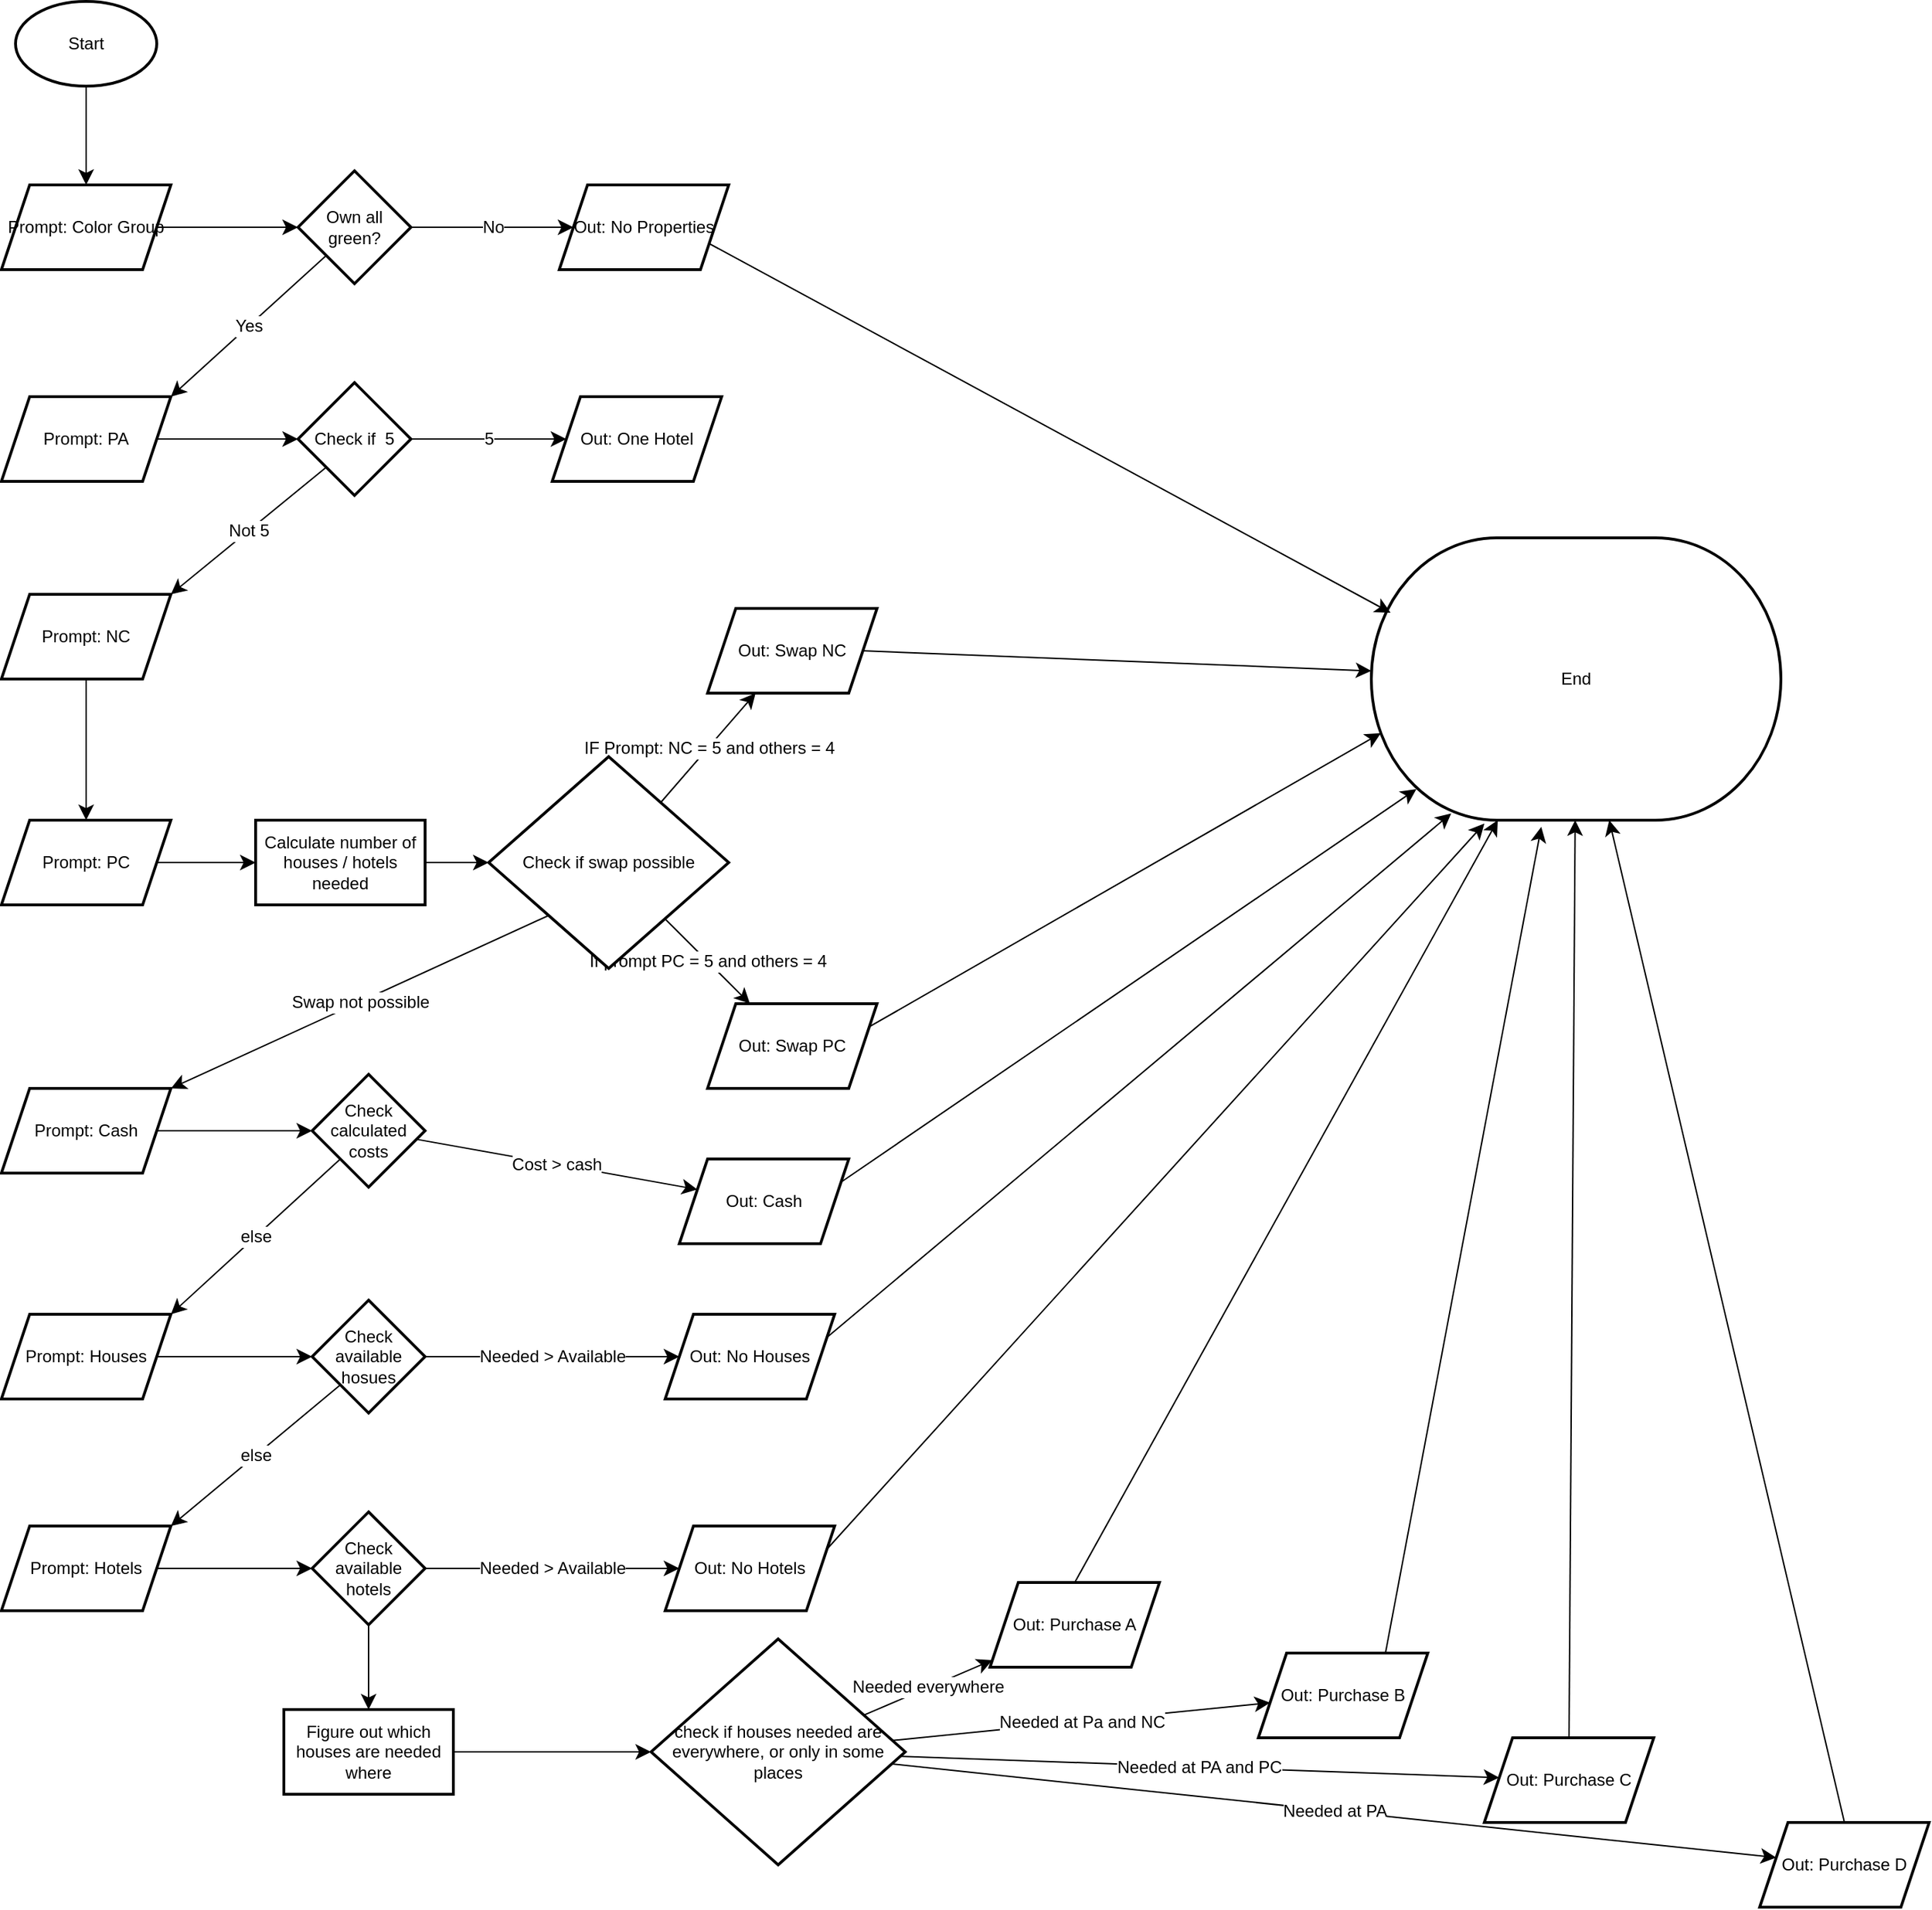 <mxfile version="24.3.1" type="github">
  <diagram name="Page-1" id="T0OKX21jtlpELvZYwZ1H">
    <mxGraphModel dx="1727" dy="1787" grid="1" gridSize="10" guides="1" tooltips="1" connect="1" arrows="1" fold="1" page="1" pageScale="1" pageWidth="850" pageHeight="1100" math="0" shadow="0">
      <root>
        <mxCell id="0" />
        <mxCell id="1" parent="0" />
        <mxCell id="TiYCmkccxlJQoVetogw1-85" style="edgeStyle=none;curved=1;rounded=0;orthogonalLoop=1;jettySize=auto;html=1;exitX=0.5;exitY=1;exitDx=0;exitDy=0;exitPerimeter=0;entryX=0.5;entryY=0;entryDx=0;entryDy=0;fontSize=12;startSize=8;endSize=8;" edge="1" parent="1" source="TiYCmkccxlJQoVetogw1-2" target="TiYCmkccxlJQoVetogw1-81">
          <mxGeometry relative="1" as="geometry" />
        </mxCell>
        <mxCell id="TiYCmkccxlJQoVetogw1-2" value="Start" style="strokeWidth=2;html=1;shape=mxgraph.flowchart.start_1;whiteSpace=wrap;" vertex="1" parent="1">
          <mxGeometry x="40" y="20" width="100" height="60" as="geometry" />
        </mxCell>
        <mxCell id="TiYCmkccxlJQoVetogw1-92" value="" style="edgeStyle=none;curved=1;rounded=0;orthogonalLoop=1;jettySize=auto;html=1;fontSize=12;startSize=8;endSize=8;" edge="1" parent="1" source="TiYCmkccxlJQoVetogw1-51" target="TiYCmkccxlJQoVetogw1-91">
          <mxGeometry relative="1" as="geometry" />
        </mxCell>
        <mxCell id="TiYCmkccxlJQoVetogw1-51" value="Prompt: PC" style="shape=parallelogram;perimeter=parallelogramPerimeter;whiteSpace=wrap;html=1;fixedSize=1;strokeWidth=2;" vertex="1" parent="1">
          <mxGeometry x="30" y="600" width="120" height="60" as="geometry" />
        </mxCell>
        <mxCell id="TiYCmkccxlJQoVetogw1-89" style="edgeStyle=none;curved=1;rounded=0;orthogonalLoop=1;jettySize=auto;html=1;exitX=0.5;exitY=1;exitDx=0;exitDy=0;entryX=0.5;entryY=0;entryDx=0;entryDy=0;fontSize=12;startSize=8;endSize=8;" edge="1" parent="1" source="TiYCmkccxlJQoVetogw1-53" target="TiYCmkccxlJQoVetogw1-51">
          <mxGeometry relative="1" as="geometry" />
        </mxCell>
        <mxCell id="TiYCmkccxlJQoVetogw1-53" value="Prompt: NC" style="shape=parallelogram;perimeter=parallelogramPerimeter;whiteSpace=wrap;html=1;fixedSize=1;strokeWidth=2;" vertex="1" parent="1">
          <mxGeometry x="30" y="440" width="120" height="60" as="geometry" />
        </mxCell>
        <mxCell id="TiYCmkccxlJQoVetogw1-76" value="" style="edgeStyle=none;curved=1;rounded=0;orthogonalLoop=1;jettySize=auto;html=1;fontSize=12;startSize=8;endSize=8;" edge="1" parent="1" source="TiYCmkccxlJQoVetogw1-55" target="TiYCmkccxlJQoVetogw1-75">
          <mxGeometry relative="1" as="geometry" />
        </mxCell>
        <mxCell id="TiYCmkccxlJQoVetogw1-55" value="Prompt: PA" style="shape=parallelogram;perimeter=parallelogramPerimeter;whiteSpace=wrap;html=1;fixedSize=1;strokeWidth=2;" vertex="1" parent="1">
          <mxGeometry x="30" y="300" width="120" height="60" as="geometry" />
        </mxCell>
        <mxCell id="TiYCmkccxlJQoVetogw1-104" value="" style="edgeStyle=none;curved=1;rounded=0;orthogonalLoop=1;jettySize=auto;html=1;fontSize=12;startSize=8;endSize=8;" edge="1" parent="1" source="TiYCmkccxlJQoVetogw1-57" target="TiYCmkccxlJQoVetogw1-103">
          <mxGeometry relative="1" as="geometry" />
        </mxCell>
        <mxCell id="TiYCmkccxlJQoVetogw1-57" value="Prompt: Cash" style="shape=parallelogram;perimeter=parallelogramPerimeter;whiteSpace=wrap;html=1;fixedSize=1;strokeWidth=2;" vertex="1" parent="1">
          <mxGeometry x="30" y="790" width="120" height="60" as="geometry" />
        </mxCell>
        <mxCell id="TiYCmkccxlJQoVetogw1-109" value="" style="edgeStyle=none;curved=1;rounded=0;orthogonalLoop=1;jettySize=auto;html=1;fontSize=12;startSize=8;endSize=8;" edge="1" parent="1" source="TiYCmkccxlJQoVetogw1-59" target="TiYCmkccxlJQoVetogw1-108">
          <mxGeometry relative="1" as="geometry" />
        </mxCell>
        <mxCell id="TiYCmkccxlJQoVetogw1-59" value="Prompt: Houses" style="shape=parallelogram;perimeter=parallelogramPerimeter;whiteSpace=wrap;html=1;fixedSize=1;strokeWidth=2;" vertex="1" parent="1">
          <mxGeometry x="30" y="950" width="120" height="60" as="geometry" />
        </mxCell>
        <mxCell id="TiYCmkccxlJQoVetogw1-116" style="edgeStyle=none;curved=1;rounded=0;orthogonalLoop=1;jettySize=auto;html=1;exitX=1;exitY=0.5;exitDx=0;exitDy=0;entryX=0;entryY=0.5;entryDx=0;entryDy=0;fontSize=12;startSize=8;endSize=8;" edge="1" parent="1" source="TiYCmkccxlJQoVetogw1-61" target="TiYCmkccxlJQoVetogw1-113">
          <mxGeometry relative="1" as="geometry" />
        </mxCell>
        <mxCell id="TiYCmkccxlJQoVetogw1-61" value="Prompt: Hotels" style="shape=parallelogram;perimeter=parallelogramPerimeter;whiteSpace=wrap;html=1;fixedSize=1;strokeWidth=2;" vertex="1" parent="1">
          <mxGeometry x="30" y="1100" width="120" height="60" as="geometry" />
        </mxCell>
        <mxCell id="TiYCmkccxlJQoVetogw1-79" value="5" style="edgeStyle=none;curved=1;rounded=0;orthogonalLoop=1;jettySize=auto;html=1;fontSize=12;startSize=8;endSize=8;" edge="1" parent="1" source="TiYCmkccxlJQoVetogw1-75" target="TiYCmkccxlJQoVetogw1-78">
          <mxGeometry relative="1" as="geometry" />
        </mxCell>
        <mxCell id="TiYCmkccxlJQoVetogw1-88" value="Not 5" style="edgeStyle=none;curved=1;rounded=0;orthogonalLoop=1;jettySize=auto;html=1;exitX=0;exitY=1;exitDx=0;exitDy=0;entryX=1;entryY=0;entryDx=0;entryDy=0;fontSize=12;startSize=8;endSize=8;" edge="1" parent="1" source="TiYCmkccxlJQoVetogw1-75" target="TiYCmkccxlJQoVetogw1-53">
          <mxGeometry relative="1" as="geometry" />
        </mxCell>
        <mxCell id="TiYCmkccxlJQoVetogw1-75" value="Check if&amp;nbsp; 5" style="rhombus;whiteSpace=wrap;html=1;strokeWidth=2;" vertex="1" parent="1">
          <mxGeometry x="240" y="290" width="80" height="80" as="geometry" />
        </mxCell>
        <mxCell id="TiYCmkccxlJQoVetogw1-78" value="Out: One Hotel" style="shape=parallelogram;perimeter=parallelogramPerimeter;whiteSpace=wrap;html=1;fixedSize=1;strokeWidth=2;" vertex="1" parent="1">
          <mxGeometry x="420" y="300" width="120" height="60" as="geometry" />
        </mxCell>
        <mxCell id="TiYCmkccxlJQoVetogw1-80" value="" style="edgeStyle=none;curved=1;rounded=0;orthogonalLoop=1;jettySize=auto;html=1;fontSize=12;startSize=8;endSize=8;" edge="1" parent="1" source="TiYCmkccxlJQoVetogw1-81" target="TiYCmkccxlJQoVetogw1-83">
          <mxGeometry relative="1" as="geometry" />
        </mxCell>
        <mxCell id="TiYCmkccxlJQoVetogw1-81" value="Prompt: Color Group" style="shape=parallelogram;perimeter=parallelogramPerimeter;whiteSpace=wrap;html=1;fixedSize=1;strokeWidth=2;" vertex="1" parent="1">
          <mxGeometry x="30" y="150" width="120" height="60" as="geometry" />
        </mxCell>
        <mxCell id="TiYCmkccxlJQoVetogw1-82" value="No" style="edgeStyle=none;curved=1;rounded=0;orthogonalLoop=1;jettySize=auto;html=1;fontSize=12;startSize=8;endSize=8;" edge="1" parent="1" source="TiYCmkccxlJQoVetogw1-83" target="TiYCmkccxlJQoVetogw1-84">
          <mxGeometry relative="1" as="geometry" />
        </mxCell>
        <mxCell id="TiYCmkccxlJQoVetogw1-87" value="Yes" style="edgeStyle=none;curved=1;rounded=0;orthogonalLoop=1;jettySize=auto;html=1;exitX=0;exitY=1;exitDx=0;exitDy=0;entryX=1;entryY=0;entryDx=0;entryDy=0;fontSize=12;startSize=8;endSize=8;" edge="1" parent="1" source="TiYCmkccxlJQoVetogw1-83" target="TiYCmkccxlJQoVetogw1-55">
          <mxGeometry relative="1" as="geometry" />
        </mxCell>
        <mxCell id="TiYCmkccxlJQoVetogw1-83" value="Own all green?" style="rhombus;whiteSpace=wrap;html=1;strokeWidth=2;" vertex="1" parent="1">
          <mxGeometry x="240" y="140" width="80" height="80" as="geometry" />
        </mxCell>
        <mxCell id="TiYCmkccxlJQoVetogw1-84" value="Out: No Properties" style="shape=parallelogram;perimeter=parallelogramPerimeter;whiteSpace=wrap;html=1;fixedSize=1;strokeWidth=2;" vertex="1" parent="1">
          <mxGeometry x="425" y="150" width="120" height="60" as="geometry" />
        </mxCell>
        <mxCell id="TiYCmkccxlJQoVetogw1-96" value="" style="edgeStyle=none;curved=1;rounded=0;orthogonalLoop=1;jettySize=auto;html=1;fontSize=12;startSize=8;endSize=8;" edge="1" parent="1" source="TiYCmkccxlJQoVetogw1-91" target="TiYCmkccxlJQoVetogw1-95">
          <mxGeometry relative="1" as="geometry" />
        </mxCell>
        <mxCell id="TiYCmkccxlJQoVetogw1-91" value="Calculate number of houses / hotels needed" style="whiteSpace=wrap;html=1;strokeWidth=2;" vertex="1" parent="1">
          <mxGeometry x="210" y="600" width="120" height="60" as="geometry" />
        </mxCell>
        <mxCell id="TiYCmkccxlJQoVetogw1-98" value="IF Prompt: NC = 5 and others = 4" style="edgeStyle=none;curved=1;rounded=0;orthogonalLoop=1;jettySize=auto;html=1;fontSize=12;startSize=8;endSize=8;" edge="1" parent="1" source="TiYCmkccxlJQoVetogw1-95" target="TiYCmkccxlJQoVetogw1-97">
          <mxGeometry relative="1" as="geometry" />
        </mxCell>
        <mxCell id="TiYCmkccxlJQoVetogw1-99" value="Swap not possible" style="edgeStyle=none;curved=1;rounded=0;orthogonalLoop=1;jettySize=auto;html=1;exitX=0;exitY=1;exitDx=0;exitDy=0;entryX=1;entryY=0;entryDx=0;entryDy=0;fontSize=12;startSize=8;endSize=8;" edge="1" parent="1" source="TiYCmkccxlJQoVetogw1-95" target="TiYCmkccxlJQoVetogw1-57">
          <mxGeometry relative="1" as="geometry" />
        </mxCell>
        <mxCell id="TiYCmkccxlJQoVetogw1-101" value="If prompt PC = 5 and others = 4" style="edgeStyle=none;curved=1;rounded=0;orthogonalLoop=1;jettySize=auto;html=1;fontSize=12;startSize=8;endSize=8;" edge="1" parent="1" source="TiYCmkccxlJQoVetogw1-95" target="TiYCmkccxlJQoVetogw1-100">
          <mxGeometry relative="1" as="geometry" />
        </mxCell>
        <mxCell id="TiYCmkccxlJQoVetogw1-95" value="Check if swap possible" style="rhombus;whiteSpace=wrap;html=1;strokeWidth=2;" vertex="1" parent="1">
          <mxGeometry x="375" y="555" width="170" height="150" as="geometry" />
        </mxCell>
        <mxCell id="TiYCmkccxlJQoVetogw1-133" style="edgeStyle=none;curved=1;rounded=0;orthogonalLoop=1;jettySize=auto;html=1;exitX=1;exitY=0.5;exitDx=0;exitDy=0;fontSize=12;startSize=8;endSize=8;" edge="1" parent="1" source="TiYCmkccxlJQoVetogw1-97" target="TiYCmkccxlJQoVetogw1-131">
          <mxGeometry relative="1" as="geometry" />
        </mxCell>
        <mxCell id="TiYCmkccxlJQoVetogw1-97" value="Out: Swap NC" style="shape=parallelogram;perimeter=parallelogramPerimeter;whiteSpace=wrap;html=1;fixedSize=1;strokeWidth=2;" vertex="1" parent="1">
          <mxGeometry x="530" y="450" width="120" height="60" as="geometry" />
        </mxCell>
        <mxCell id="TiYCmkccxlJQoVetogw1-100" value="Out: Swap PC" style="shape=parallelogram;perimeter=parallelogramPerimeter;whiteSpace=wrap;html=1;fixedSize=1;strokeWidth=2;" vertex="1" parent="1">
          <mxGeometry x="530" y="730" width="120" height="60" as="geometry" />
        </mxCell>
        <mxCell id="TiYCmkccxlJQoVetogw1-106" value="Cost &amp;gt; cash" style="edgeStyle=none;curved=1;rounded=0;orthogonalLoop=1;jettySize=auto;html=1;fontSize=12;startSize=8;endSize=8;" edge="1" parent="1" source="TiYCmkccxlJQoVetogw1-103" target="TiYCmkccxlJQoVetogw1-105">
          <mxGeometry relative="1" as="geometry" />
        </mxCell>
        <mxCell id="TiYCmkccxlJQoVetogw1-107" value="else" style="edgeStyle=none;curved=1;rounded=0;orthogonalLoop=1;jettySize=auto;html=1;exitX=0;exitY=1;exitDx=0;exitDy=0;entryX=1;entryY=0;entryDx=0;entryDy=0;fontSize=12;startSize=8;endSize=8;" edge="1" parent="1" source="TiYCmkccxlJQoVetogw1-103" target="TiYCmkccxlJQoVetogw1-59">
          <mxGeometry relative="1" as="geometry" />
        </mxCell>
        <mxCell id="TiYCmkccxlJQoVetogw1-103" value="Check calculated costs" style="rhombus;whiteSpace=wrap;html=1;strokeWidth=2;" vertex="1" parent="1">
          <mxGeometry x="250" y="780" width="80" height="80" as="geometry" />
        </mxCell>
        <mxCell id="TiYCmkccxlJQoVetogw1-105" value="Out: Cash" style="shape=parallelogram;perimeter=parallelogramPerimeter;whiteSpace=wrap;html=1;fixedSize=1;strokeWidth=2;" vertex="1" parent="1">
          <mxGeometry x="510" y="840" width="120" height="60" as="geometry" />
        </mxCell>
        <mxCell id="TiYCmkccxlJQoVetogw1-111" value="Needed &amp;gt; Available" style="edgeStyle=none;curved=1;rounded=0;orthogonalLoop=1;jettySize=auto;html=1;fontSize=12;startSize=8;endSize=8;" edge="1" parent="1" source="TiYCmkccxlJQoVetogw1-108" target="TiYCmkccxlJQoVetogw1-110">
          <mxGeometry relative="1" as="geometry" />
        </mxCell>
        <mxCell id="TiYCmkccxlJQoVetogw1-112" value="else" style="edgeStyle=none;curved=1;rounded=0;orthogonalLoop=1;jettySize=auto;html=1;exitX=0;exitY=1;exitDx=0;exitDy=0;entryX=1;entryY=0;entryDx=0;entryDy=0;fontSize=12;startSize=8;endSize=8;" edge="1" parent="1" source="TiYCmkccxlJQoVetogw1-108" target="TiYCmkccxlJQoVetogw1-61">
          <mxGeometry relative="1" as="geometry" />
        </mxCell>
        <mxCell id="TiYCmkccxlJQoVetogw1-108" value="Check available hosues" style="rhombus;whiteSpace=wrap;html=1;strokeWidth=2;" vertex="1" parent="1">
          <mxGeometry x="250" y="940" width="80" height="80" as="geometry" />
        </mxCell>
        <mxCell id="TiYCmkccxlJQoVetogw1-110" value="Out: No Houses" style="shape=parallelogram;perimeter=parallelogramPerimeter;whiteSpace=wrap;html=1;fixedSize=1;strokeWidth=2;" vertex="1" parent="1">
          <mxGeometry x="500" y="950" width="120" height="60" as="geometry" />
        </mxCell>
        <mxCell id="TiYCmkccxlJQoVetogw1-118" value="Needed &amp;gt; Available" style="edgeStyle=none;curved=1;rounded=0;orthogonalLoop=1;jettySize=auto;html=1;fontSize=12;startSize=8;endSize=8;" edge="1" parent="1" source="TiYCmkccxlJQoVetogw1-113" target="TiYCmkccxlJQoVetogw1-117">
          <mxGeometry relative="1" as="geometry" />
        </mxCell>
        <mxCell id="TiYCmkccxlJQoVetogw1-120" value="" style="edgeStyle=none;curved=1;rounded=0;orthogonalLoop=1;jettySize=auto;html=1;fontSize=12;startSize=8;endSize=8;" edge="1" parent="1" source="TiYCmkccxlJQoVetogw1-113" target="TiYCmkccxlJQoVetogw1-119">
          <mxGeometry relative="1" as="geometry" />
        </mxCell>
        <mxCell id="TiYCmkccxlJQoVetogw1-113" value="Check available hotels" style="rhombus;whiteSpace=wrap;html=1;strokeWidth=2;" vertex="1" parent="1">
          <mxGeometry x="250" y="1090" width="80" height="80" as="geometry" />
        </mxCell>
        <mxCell id="TiYCmkccxlJQoVetogw1-117" value="Out: No Hotels" style="shape=parallelogram;perimeter=parallelogramPerimeter;whiteSpace=wrap;html=1;fixedSize=1;strokeWidth=2;" vertex="1" parent="1">
          <mxGeometry x="500" y="1100" width="120" height="60" as="geometry" />
        </mxCell>
        <mxCell id="TiYCmkccxlJQoVetogw1-122" value="" style="edgeStyle=none;curved=1;rounded=0;orthogonalLoop=1;jettySize=auto;html=1;fontSize=12;startSize=8;endSize=8;" edge="1" parent="1" source="TiYCmkccxlJQoVetogw1-119" target="TiYCmkccxlJQoVetogw1-121">
          <mxGeometry relative="1" as="geometry" />
        </mxCell>
        <mxCell id="TiYCmkccxlJQoVetogw1-119" value="Figure out which houses are needed where" style="whiteSpace=wrap;html=1;strokeWidth=2;" vertex="1" parent="1">
          <mxGeometry x="230" y="1230" width="120" height="60" as="geometry" />
        </mxCell>
        <mxCell id="TiYCmkccxlJQoVetogw1-124" value="Needed everywhere" style="edgeStyle=none;curved=1;rounded=0;orthogonalLoop=1;jettySize=auto;html=1;fontSize=12;startSize=8;endSize=8;" edge="1" parent="1" source="TiYCmkccxlJQoVetogw1-121" target="TiYCmkccxlJQoVetogw1-123">
          <mxGeometry relative="1" as="geometry" />
        </mxCell>
        <mxCell id="TiYCmkccxlJQoVetogw1-126" value="Needed at Pa and NC" style="edgeStyle=none;curved=1;rounded=0;orthogonalLoop=1;jettySize=auto;html=1;fontSize=12;startSize=8;endSize=8;" edge="1" parent="1" source="TiYCmkccxlJQoVetogw1-121" target="TiYCmkccxlJQoVetogw1-125">
          <mxGeometry relative="1" as="geometry" />
        </mxCell>
        <mxCell id="TiYCmkccxlJQoVetogw1-128" value="Needed at PA and PC" style="edgeStyle=none;curved=1;rounded=0;orthogonalLoop=1;jettySize=auto;html=1;fontSize=12;startSize=8;endSize=8;" edge="1" parent="1" source="TiYCmkccxlJQoVetogw1-121" target="TiYCmkccxlJQoVetogw1-127">
          <mxGeometry relative="1" as="geometry" />
        </mxCell>
        <mxCell id="TiYCmkccxlJQoVetogw1-130" value="Needed at PA" style="edgeStyle=none;curved=1;rounded=0;orthogonalLoop=1;jettySize=auto;html=1;fontSize=12;startSize=8;endSize=8;" edge="1" parent="1" source="TiYCmkccxlJQoVetogw1-121" target="TiYCmkccxlJQoVetogw1-129">
          <mxGeometry relative="1" as="geometry" />
        </mxCell>
        <mxCell id="TiYCmkccxlJQoVetogw1-121" value="check if houses needed are everywhere, or only in some places" style="rhombus;whiteSpace=wrap;html=1;strokeWidth=2;" vertex="1" parent="1">
          <mxGeometry x="490" y="1180" width="180" height="160" as="geometry" />
        </mxCell>
        <mxCell id="TiYCmkccxlJQoVetogw1-138" style="edgeStyle=none;curved=1;rounded=0;orthogonalLoop=1;jettySize=auto;html=1;exitX=0.5;exitY=0;exitDx=0;exitDy=0;fontSize=12;startSize=8;endSize=8;" edge="1" parent="1" source="TiYCmkccxlJQoVetogw1-123" target="TiYCmkccxlJQoVetogw1-131">
          <mxGeometry relative="1" as="geometry" />
        </mxCell>
        <mxCell id="TiYCmkccxlJQoVetogw1-123" value="Out: Purchase A" style="shape=parallelogram;perimeter=parallelogramPerimeter;whiteSpace=wrap;html=1;fixedSize=1;strokeWidth=2;" vertex="1" parent="1">
          <mxGeometry x="730" y="1140" width="120" height="60" as="geometry" />
        </mxCell>
        <mxCell id="TiYCmkccxlJQoVetogw1-125" value="Out: Purchase B" style="shape=parallelogram;perimeter=parallelogramPerimeter;whiteSpace=wrap;html=1;fixedSize=1;strokeWidth=2;" vertex="1" parent="1">
          <mxGeometry x="920" y="1190" width="120" height="60" as="geometry" />
        </mxCell>
        <mxCell id="TiYCmkccxlJQoVetogw1-140" style="edgeStyle=none;curved=1;rounded=0;orthogonalLoop=1;jettySize=auto;html=1;exitX=0.5;exitY=0;exitDx=0;exitDy=0;fontSize=12;startSize=8;endSize=8;" edge="1" parent="1" source="TiYCmkccxlJQoVetogw1-127" target="TiYCmkccxlJQoVetogw1-131">
          <mxGeometry relative="1" as="geometry" />
        </mxCell>
        <mxCell id="TiYCmkccxlJQoVetogw1-127" value="Out: Purchase C" style="shape=parallelogram;perimeter=parallelogramPerimeter;whiteSpace=wrap;html=1;fixedSize=1;strokeWidth=2;" vertex="1" parent="1">
          <mxGeometry x="1080" y="1250" width="120" height="60" as="geometry" />
        </mxCell>
        <mxCell id="TiYCmkccxlJQoVetogw1-141" style="edgeStyle=none;curved=1;rounded=0;orthogonalLoop=1;jettySize=auto;html=1;exitX=0.5;exitY=0;exitDx=0;exitDy=0;fontSize=12;startSize=8;endSize=8;" edge="1" parent="1" source="TiYCmkccxlJQoVetogw1-129" target="TiYCmkccxlJQoVetogw1-131">
          <mxGeometry relative="1" as="geometry" />
        </mxCell>
        <mxCell id="TiYCmkccxlJQoVetogw1-129" value="Out: Purchase D" style="shape=parallelogram;perimeter=parallelogramPerimeter;whiteSpace=wrap;html=1;fixedSize=1;strokeWidth=2;" vertex="1" parent="1">
          <mxGeometry x="1275" y="1310" width="120" height="60" as="geometry" />
        </mxCell>
        <mxCell id="TiYCmkccxlJQoVetogw1-131" value="End" style="strokeWidth=2;html=1;shape=mxgraph.flowchart.terminator;whiteSpace=wrap;" vertex="1" parent="1">
          <mxGeometry x="1000" y="400" width="290" height="200" as="geometry" />
        </mxCell>
        <mxCell id="TiYCmkccxlJQoVetogw1-132" style="edgeStyle=none;curved=1;rounded=0;orthogonalLoop=1;jettySize=auto;html=1;exitX=1;exitY=0.75;exitDx=0;exitDy=0;entryX=0.047;entryY=0.265;entryDx=0;entryDy=0;entryPerimeter=0;fontSize=12;startSize=8;endSize=8;" edge="1" parent="1" source="TiYCmkccxlJQoVetogw1-84" target="TiYCmkccxlJQoVetogw1-131">
          <mxGeometry relative="1" as="geometry" />
        </mxCell>
        <mxCell id="TiYCmkccxlJQoVetogw1-134" style="edgeStyle=none;curved=1;rounded=0;orthogonalLoop=1;jettySize=auto;html=1;exitX=1;exitY=0.25;exitDx=0;exitDy=0;entryX=0.023;entryY=0.692;entryDx=0;entryDy=0;entryPerimeter=0;fontSize=12;startSize=8;endSize=8;" edge="1" parent="1" source="TiYCmkccxlJQoVetogw1-100" target="TiYCmkccxlJQoVetogw1-131">
          <mxGeometry relative="1" as="geometry" />
        </mxCell>
        <mxCell id="TiYCmkccxlJQoVetogw1-135" style="edgeStyle=none;curved=1;rounded=0;orthogonalLoop=1;jettySize=auto;html=1;exitX=1;exitY=0.25;exitDx=0;exitDy=0;entryX=0.11;entryY=0.89;entryDx=0;entryDy=0;entryPerimeter=0;fontSize=12;startSize=8;endSize=8;" edge="1" parent="1" source="TiYCmkccxlJQoVetogw1-105" target="TiYCmkccxlJQoVetogw1-131">
          <mxGeometry relative="1" as="geometry" />
        </mxCell>
        <mxCell id="TiYCmkccxlJQoVetogw1-136" style="edgeStyle=none;curved=1;rounded=0;orthogonalLoop=1;jettySize=auto;html=1;exitX=1;exitY=0.25;exitDx=0;exitDy=0;entryX=0.195;entryY=0.976;entryDx=0;entryDy=0;entryPerimeter=0;fontSize=12;startSize=8;endSize=8;" edge="1" parent="1" source="TiYCmkccxlJQoVetogw1-110" target="TiYCmkccxlJQoVetogw1-131">
          <mxGeometry relative="1" as="geometry" />
        </mxCell>
        <mxCell id="TiYCmkccxlJQoVetogw1-137" style="edgeStyle=none;curved=1;rounded=0;orthogonalLoop=1;jettySize=auto;html=1;exitX=1;exitY=0.25;exitDx=0;exitDy=0;entryX=0.276;entryY=1.012;entryDx=0;entryDy=0;entryPerimeter=0;fontSize=12;startSize=8;endSize=8;" edge="1" parent="1" source="TiYCmkccxlJQoVetogw1-117" target="TiYCmkccxlJQoVetogw1-131">
          <mxGeometry relative="1" as="geometry" />
        </mxCell>
        <mxCell id="TiYCmkccxlJQoVetogw1-139" style="edgeStyle=none;curved=1;rounded=0;orthogonalLoop=1;jettySize=auto;html=1;exitX=0.75;exitY=0;exitDx=0;exitDy=0;entryX=0.415;entryY=1.024;entryDx=0;entryDy=0;entryPerimeter=0;fontSize=12;startSize=8;endSize=8;" edge="1" parent="1" source="TiYCmkccxlJQoVetogw1-125" target="TiYCmkccxlJQoVetogw1-131">
          <mxGeometry relative="1" as="geometry" />
        </mxCell>
      </root>
    </mxGraphModel>
  </diagram>
</mxfile>
